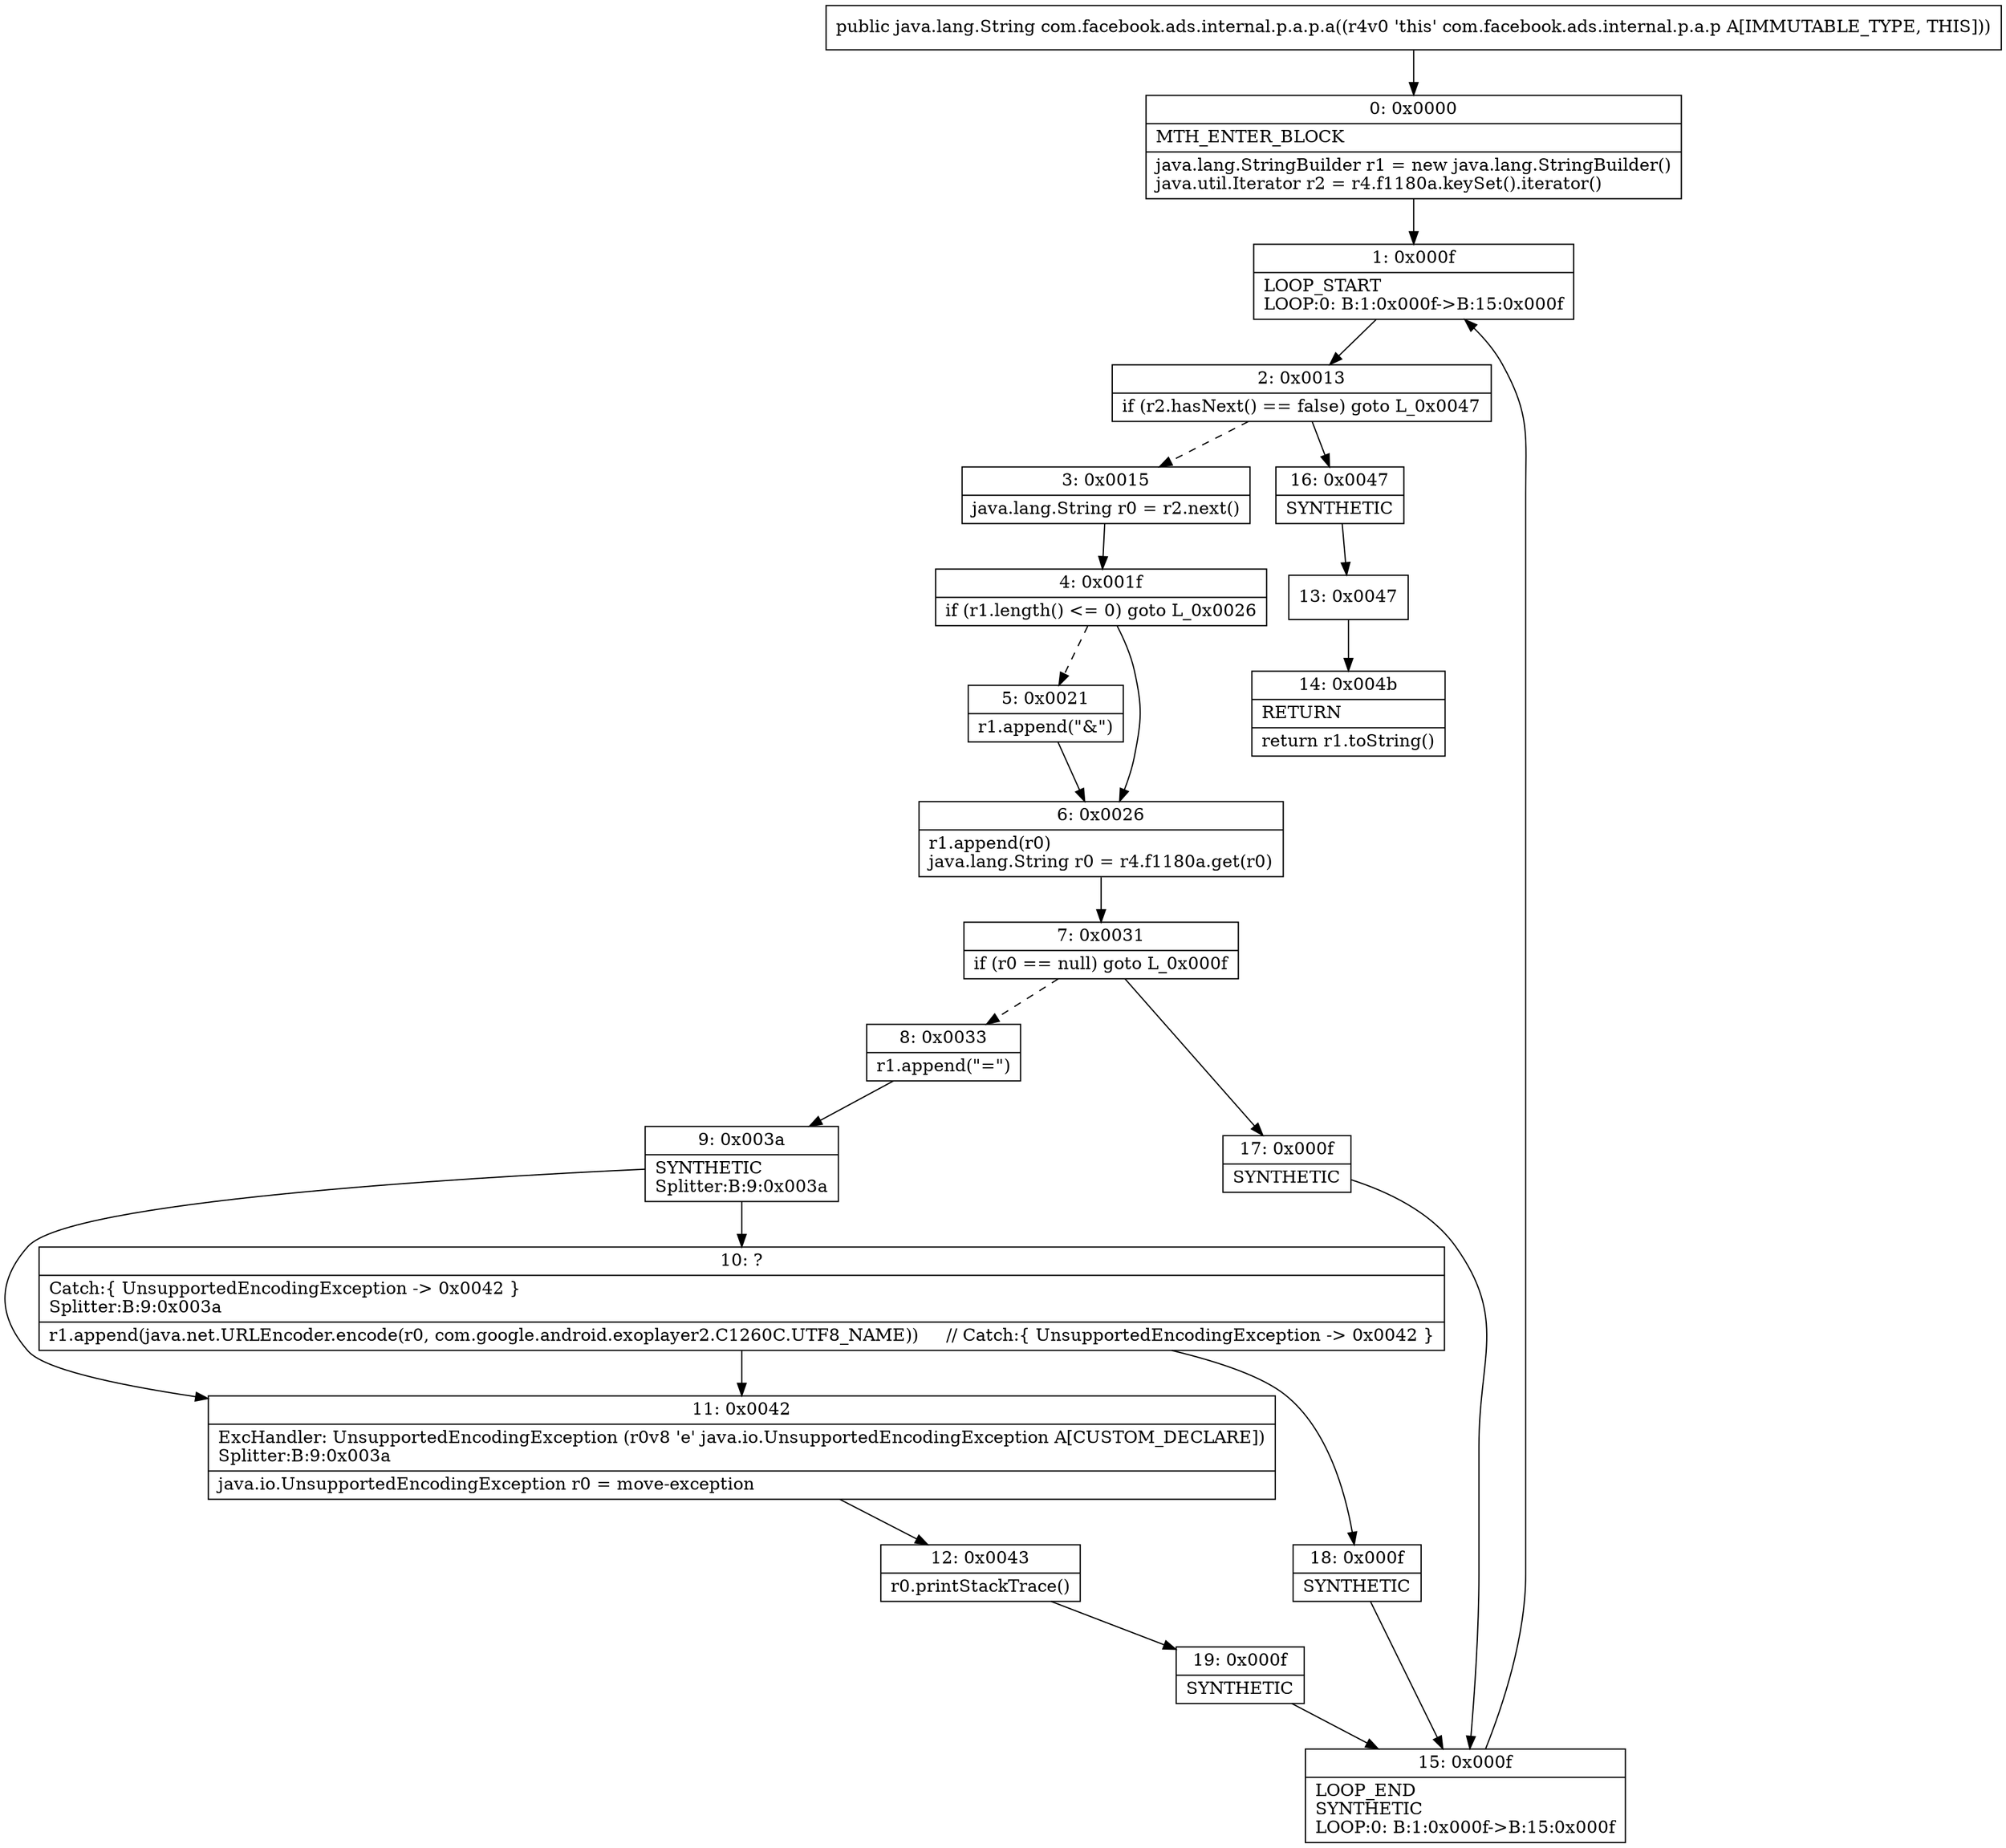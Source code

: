 digraph "CFG forcom.facebook.ads.internal.p.a.p.a()Ljava\/lang\/String;" {
Node_0 [shape=record,label="{0\:\ 0x0000|MTH_ENTER_BLOCK\l|java.lang.StringBuilder r1 = new java.lang.StringBuilder()\ljava.util.Iterator r2 = r4.f1180a.keySet().iterator()\l}"];
Node_1 [shape=record,label="{1\:\ 0x000f|LOOP_START\lLOOP:0: B:1:0x000f\-\>B:15:0x000f\l}"];
Node_2 [shape=record,label="{2\:\ 0x0013|if (r2.hasNext() == false) goto L_0x0047\l}"];
Node_3 [shape=record,label="{3\:\ 0x0015|java.lang.String r0 = r2.next()\l}"];
Node_4 [shape=record,label="{4\:\ 0x001f|if (r1.length() \<= 0) goto L_0x0026\l}"];
Node_5 [shape=record,label="{5\:\ 0x0021|r1.append(\"&\")\l}"];
Node_6 [shape=record,label="{6\:\ 0x0026|r1.append(r0)\ljava.lang.String r0 = r4.f1180a.get(r0)\l}"];
Node_7 [shape=record,label="{7\:\ 0x0031|if (r0 == null) goto L_0x000f\l}"];
Node_8 [shape=record,label="{8\:\ 0x0033|r1.append(\"=\")\l}"];
Node_9 [shape=record,label="{9\:\ 0x003a|SYNTHETIC\lSplitter:B:9:0x003a\l}"];
Node_10 [shape=record,label="{10\:\ ?|Catch:\{ UnsupportedEncodingException \-\> 0x0042 \}\lSplitter:B:9:0x003a\l|r1.append(java.net.URLEncoder.encode(r0, com.google.android.exoplayer2.C1260C.UTF8_NAME))     \/\/ Catch:\{ UnsupportedEncodingException \-\> 0x0042 \}\l}"];
Node_11 [shape=record,label="{11\:\ 0x0042|ExcHandler: UnsupportedEncodingException (r0v8 'e' java.io.UnsupportedEncodingException A[CUSTOM_DECLARE])\lSplitter:B:9:0x003a\l|java.io.UnsupportedEncodingException r0 = move\-exception\l}"];
Node_12 [shape=record,label="{12\:\ 0x0043|r0.printStackTrace()\l}"];
Node_13 [shape=record,label="{13\:\ 0x0047}"];
Node_14 [shape=record,label="{14\:\ 0x004b|RETURN\l|return r1.toString()\l}"];
Node_15 [shape=record,label="{15\:\ 0x000f|LOOP_END\lSYNTHETIC\lLOOP:0: B:1:0x000f\-\>B:15:0x000f\l}"];
Node_16 [shape=record,label="{16\:\ 0x0047|SYNTHETIC\l}"];
Node_17 [shape=record,label="{17\:\ 0x000f|SYNTHETIC\l}"];
Node_18 [shape=record,label="{18\:\ 0x000f|SYNTHETIC\l}"];
Node_19 [shape=record,label="{19\:\ 0x000f|SYNTHETIC\l}"];
MethodNode[shape=record,label="{public java.lang.String com.facebook.ads.internal.p.a.p.a((r4v0 'this' com.facebook.ads.internal.p.a.p A[IMMUTABLE_TYPE, THIS])) }"];
MethodNode -> Node_0;
Node_0 -> Node_1;
Node_1 -> Node_2;
Node_2 -> Node_3[style=dashed];
Node_2 -> Node_16;
Node_3 -> Node_4;
Node_4 -> Node_5[style=dashed];
Node_4 -> Node_6;
Node_5 -> Node_6;
Node_6 -> Node_7;
Node_7 -> Node_8[style=dashed];
Node_7 -> Node_17;
Node_8 -> Node_9;
Node_9 -> Node_10;
Node_9 -> Node_11;
Node_10 -> Node_11;
Node_10 -> Node_18;
Node_11 -> Node_12;
Node_12 -> Node_19;
Node_13 -> Node_14;
Node_15 -> Node_1;
Node_16 -> Node_13;
Node_17 -> Node_15;
Node_18 -> Node_15;
Node_19 -> Node_15;
}

